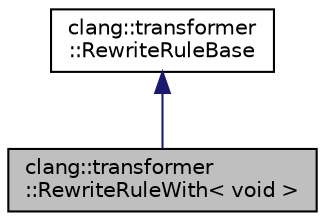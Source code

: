 digraph "clang::transformer::RewriteRuleWith&lt; void &gt;"
{
 // LATEX_PDF_SIZE
  bgcolor="transparent";
  edge [fontname="Helvetica",fontsize="10",labelfontname="Helvetica",labelfontsize="10"];
  node [fontname="Helvetica",fontsize="10",shape=record];
  Node1 [label="clang::transformer\l::RewriteRuleWith\< void \>",height=0.2,width=0.4,color="black", fillcolor="grey75", style="filled", fontcolor="black",tooltip=" "];
  Node2 -> Node1 [dir="back",color="midnightblue",fontsize="10",style="solid",fontname="Helvetica"];
  Node2 [label="clang::transformer\l::RewriteRuleBase",height=0.2,width=0.4,color="black",URL="$structclang_1_1transformer_1_1RewriteRuleBase.html",tooltip="Description of a source-code transformation."];
}
